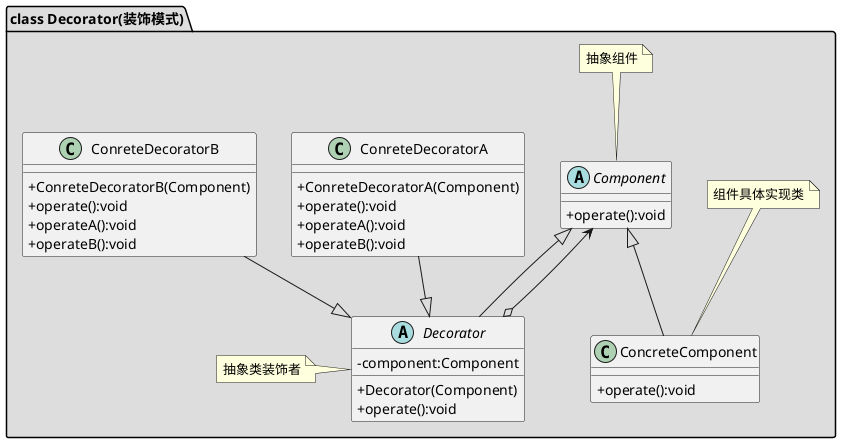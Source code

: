 @startuml
skinparam classAttributeIconSize 0

package "class Decorator(装饰模式)" #DDDDDD {

    abstract class Component
    {
    + operate():void
    }
    note top of Component: 抽象组件

    class ConcreteComponent
    {
    + operate():void
    }
    note top of ConcreteComponent: 组件具体实现类

    abstract class Decorator
    {
    - component:Component
    + Decorator(Component)
    + operate():void
    }
    note left: 抽象类装饰者

    class ConreteDecoratorA
    {
    + ConreteDecoratorA(Component)
    + operate():void
    + operateA():void
    + operateB():void
    }

    class ConreteDecoratorB
    {
    + ConreteDecoratorB(Component)
    + operate():void
    + operateA():void
    + operateB():void
    }

    Component <|-- ConcreteComponent
    Component <|-- Decorator
    Component <--o Decorator
    ConreteDecoratorA --|> Decorator
    ConreteDecoratorB --|> Decorator
}
@enduml
